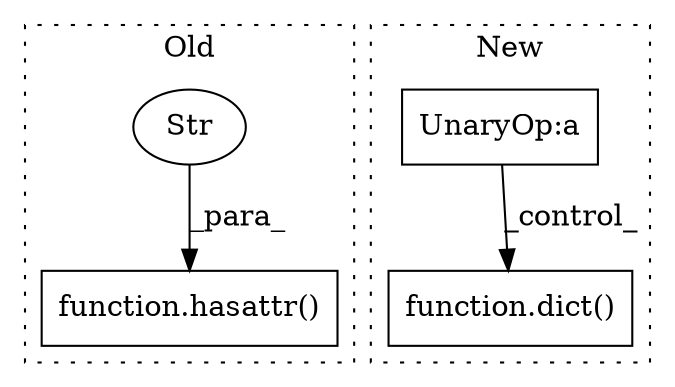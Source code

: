 digraph G {
subgraph cluster0 {
1 [label="function.hasattr()" a="75" s="16539,16587" l="8,1" shape="box"];
3 [label="Str" a="66" s="16581" l="6" shape="ellipse"];
label = "Old";
style="dotted";
}
subgraph cluster1 {
2 [label="function.dict()" a="75" s="16630" l="6" shape="box"];
4 [label="UnaryOp:a" a="61" s="16561" l="36" shape="box"];
label = "New";
style="dotted";
}
3 -> 1 [label="_para_"];
4 -> 2 [label="_control_"];
}